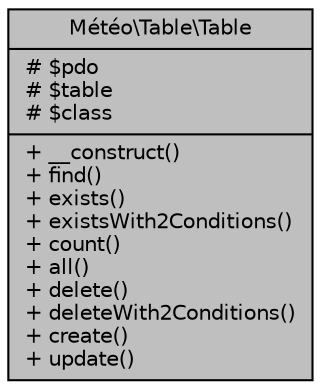 digraph "Météo\Table\Table"
{
 // LATEX_PDF_SIZE
  edge [fontname="Helvetica",fontsize="10",labelfontname="Helvetica",labelfontsize="10"];
  node [fontname="Helvetica",fontsize="10",shape=record];
  Node1 [label="{Météo\\Table\\Table\n|# $pdo\l# $table\l# $class\l|+ __construct()\l+ find()\l+ exists()\l+ existsWith2Conditions()\l+ count()\l+ all()\l+ delete()\l+ deleteWith2Conditions()\l+ create()\l+ update()\l}",height=0.2,width=0.4,color="black", fillcolor="grey75", style="filled", fontcolor="black",tooltip=" "];
}
